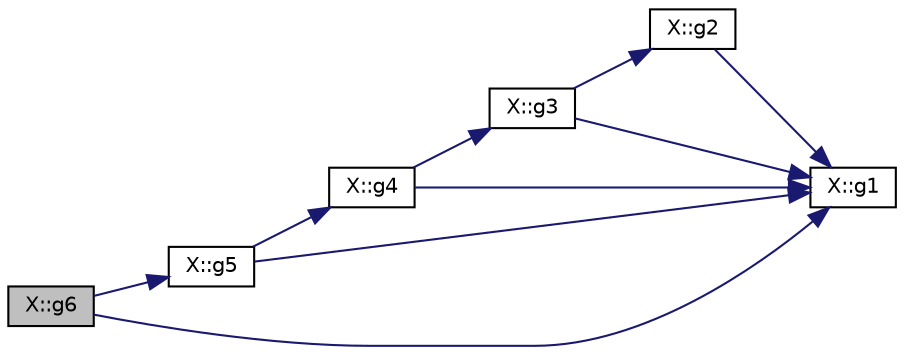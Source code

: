 digraph "X::g6"
{
  edge [fontname="Helvetica",fontsize="10",labelfontname="Helvetica",labelfontsize="10"];
  node [fontname="Helvetica",fontsize="10",shape=record];
  rankdir="LR";
  Node793 [label="X::g6",height=0.2,width=0.4,color="black", fillcolor="grey75", style="filled", fontcolor="black"];
  Node793 -> Node794 [color="midnightblue",fontsize="10",style="solid",fontname="Helvetica"];
  Node794 [label="X::g5",height=0.2,width=0.4,color="black", fillcolor="white", style="filled",URL="$d9/d80/struct_x.html#afb95222f4c2342e9ff9a87b7cd6b7ae3"];
  Node794 -> Node795 [color="midnightblue",fontsize="10",style="solid",fontname="Helvetica"];
  Node795 [label="X::g4",height=0.2,width=0.4,color="black", fillcolor="white", style="filled",URL="$d9/d80/struct_x.html#a081a2b301c04ca42694c3af39e40f852"];
  Node795 -> Node796 [color="midnightblue",fontsize="10",style="solid",fontname="Helvetica"];
  Node796 [label="X::g3",height=0.2,width=0.4,color="black", fillcolor="white", style="filled",URL="$d9/d80/struct_x.html#a923c2a96359512bbd6fb1ab2b18f561f"];
  Node796 -> Node797 [color="midnightblue",fontsize="10",style="solid",fontname="Helvetica"];
  Node797 [label="X::g2",height=0.2,width=0.4,color="black", fillcolor="white", style="filled",URL="$d9/d80/struct_x.html#a2a3a78dcc50deb66ef66849085fb838a"];
  Node797 -> Node798 [color="midnightblue",fontsize="10",style="solid",fontname="Helvetica"];
  Node798 [label="X::g1",height=0.2,width=0.4,color="black", fillcolor="white", style="filled",URL="$d9/d80/struct_x.html#a97aa20c915c28fdea9a2d7ad3d2dc9fa"];
  Node796 -> Node798 [color="midnightblue",fontsize="10",style="solid",fontname="Helvetica"];
  Node795 -> Node798 [color="midnightblue",fontsize="10",style="solid",fontname="Helvetica"];
  Node794 -> Node798 [color="midnightblue",fontsize="10",style="solid",fontname="Helvetica"];
  Node793 -> Node798 [color="midnightblue",fontsize="10",style="solid",fontname="Helvetica"];
}
